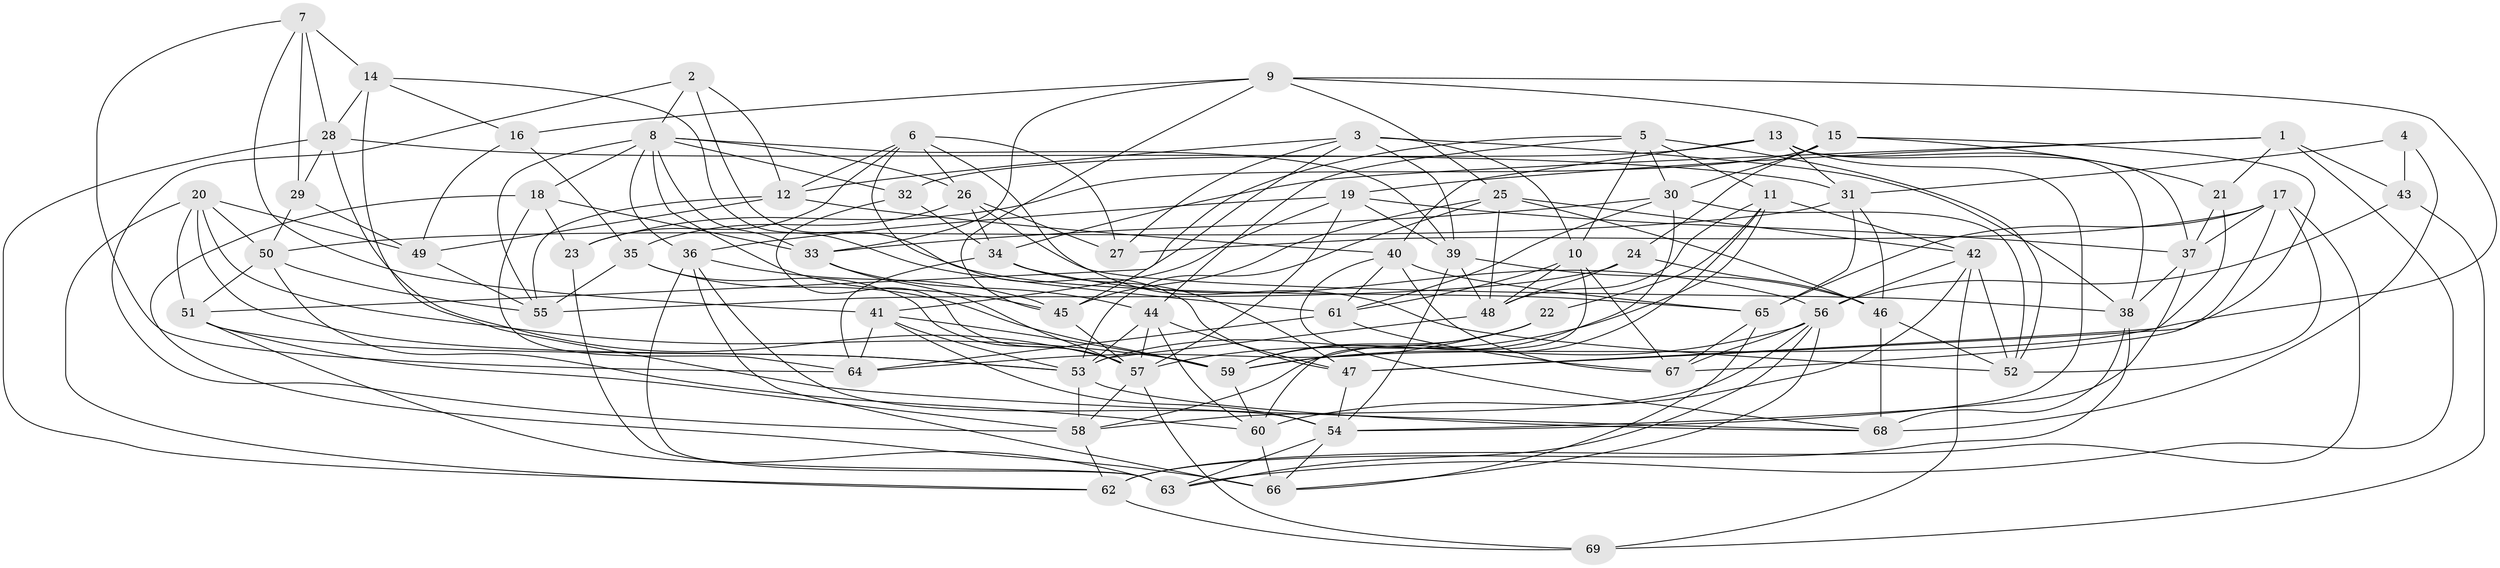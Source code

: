 // original degree distribution, {4: 1.0}
// Generated by graph-tools (version 1.1) at 2025/26/03/09/25 03:26:55]
// undirected, 69 vertices, 200 edges
graph export_dot {
graph [start="1"]
  node [color=gray90,style=filled];
  1;
  2;
  3;
  4;
  5;
  6;
  7;
  8;
  9;
  10;
  11;
  12;
  13;
  14;
  15;
  16;
  17;
  18;
  19;
  20;
  21;
  22;
  23;
  24;
  25;
  26;
  27;
  28;
  29;
  30;
  31;
  32;
  33;
  34;
  35;
  36;
  37;
  38;
  39;
  40;
  41;
  42;
  43;
  44;
  45;
  46;
  47;
  48;
  49;
  50;
  51;
  52;
  53;
  54;
  55;
  56;
  57;
  58;
  59;
  60;
  61;
  62;
  63;
  64;
  65;
  66;
  67;
  68;
  69;
  1 -- 19 [weight=1.0];
  1 -- 21 [weight=1.0];
  1 -- 34 [weight=1.0];
  1 -- 43 [weight=2.0];
  1 -- 63 [weight=1.0];
  2 -- 8 [weight=1.0];
  2 -- 12 [weight=1.0];
  2 -- 58 [weight=1.0];
  2 -- 65 [weight=1.0];
  3 -- 10 [weight=1.0];
  3 -- 12 [weight=1.0];
  3 -- 27 [weight=1.0];
  3 -- 38 [weight=1.0];
  3 -- 39 [weight=1.0];
  3 -- 45 [weight=1.0];
  4 -- 31 [weight=1.0];
  4 -- 43 [weight=2.0];
  4 -- 68 [weight=1.0];
  5 -- 10 [weight=1.0];
  5 -- 11 [weight=1.0];
  5 -- 30 [weight=1.0];
  5 -- 44 [weight=1.0];
  5 -- 51 [weight=1.0];
  5 -- 52 [weight=1.0];
  6 -- 12 [weight=1.0];
  6 -- 23 [weight=1.0];
  6 -- 26 [weight=1.0];
  6 -- 27 [weight=1.0];
  6 -- 47 [weight=1.0];
  6 -- 52 [weight=1.0];
  7 -- 14 [weight=2.0];
  7 -- 28 [weight=1.0];
  7 -- 29 [weight=1.0];
  7 -- 41 [weight=1.0];
  7 -- 64 [weight=1.0];
  8 -- 18 [weight=2.0];
  8 -- 26 [weight=1.0];
  8 -- 32 [weight=1.0];
  8 -- 33 [weight=1.0];
  8 -- 36 [weight=1.0];
  8 -- 39 [weight=1.0];
  8 -- 45 [weight=1.0];
  8 -- 55 [weight=1.0];
  9 -- 15 [weight=1.0];
  9 -- 16 [weight=1.0];
  9 -- 25 [weight=1.0];
  9 -- 33 [weight=1.0];
  9 -- 45 [weight=1.0];
  9 -- 59 [weight=1.0];
  10 -- 48 [weight=1.0];
  10 -- 60 [weight=1.0];
  10 -- 61 [weight=1.0];
  10 -- 67 [weight=1.0];
  11 -- 22 [weight=1.0];
  11 -- 42 [weight=1.0];
  11 -- 48 [weight=1.0];
  11 -- 57 [weight=1.0];
  11 -- 58 [weight=1.0];
  12 -- 40 [weight=1.0];
  12 -- 49 [weight=1.0];
  12 -- 55 [weight=1.0];
  13 -- 31 [weight=1.0];
  13 -- 32 [weight=1.0];
  13 -- 37 [weight=1.0];
  13 -- 38 [weight=1.0];
  13 -- 40 [weight=1.0];
  13 -- 54 [weight=1.0];
  14 -- 16 [weight=1.0];
  14 -- 28 [weight=1.0];
  14 -- 61 [weight=1.0];
  14 -- 68 [weight=1.0];
  15 -- 21 [weight=1.0];
  15 -- 23 [weight=1.0];
  15 -- 24 [weight=1.0];
  15 -- 30 [weight=1.0];
  15 -- 47 [weight=1.0];
  16 -- 35 [weight=1.0];
  16 -- 49 [weight=1.0];
  17 -- 27 [weight=1.0];
  17 -- 37 [weight=1.0];
  17 -- 52 [weight=1.0];
  17 -- 62 [weight=1.0];
  17 -- 65 [weight=1.0];
  17 -- 67 [weight=1.0];
  18 -- 23 [weight=1.0];
  18 -- 33 [weight=1.0];
  18 -- 64 [weight=1.0];
  18 -- 66 [weight=1.0];
  19 -- 36 [weight=1.0];
  19 -- 37 [weight=1.0];
  19 -- 39 [weight=1.0];
  19 -- 41 [weight=1.0];
  19 -- 57 [weight=1.0];
  20 -- 49 [weight=1.0];
  20 -- 50 [weight=1.0];
  20 -- 51 [weight=1.0];
  20 -- 53 [weight=1.0];
  20 -- 59 [weight=1.0];
  20 -- 62 [weight=1.0];
  21 -- 37 [weight=1.0];
  21 -- 47 [weight=1.0];
  22 -- 53 [weight=1.0];
  22 -- 59 [weight=1.0];
  22 -- 64 [weight=1.0];
  23 -- 63 [weight=1.0];
  24 -- 46 [weight=1.0];
  24 -- 48 [weight=1.0];
  24 -- 55 [weight=1.0];
  25 -- 42 [weight=1.0];
  25 -- 45 [weight=1.0];
  25 -- 46 [weight=1.0];
  25 -- 48 [weight=1.0];
  25 -- 53 [weight=1.0];
  26 -- 27 [weight=1.0];
  26 -- 34 [weight=1.0];
  26 -- 35 [weight=1.0];
  26 -- 38 [weight=1.0];
  28 -- 29 [weight=1.0];
  28 -- 31 [weight=1.0];
  28 -- 57 [weight=1.0];
  28 -- 62 [weight=1.0];
  29 -- 49 [weight=1.0];
  29 -- 50 [weight=1.0];
  30 -- 33 [weight=1.0];
  30 -- 52 [weight=1.0];
  30 -- 59 [weight=1.0];
  30 -- 61 [weight=1.0];
  31 -- 46 [weight=1.0];
  31 -- 50 [weight=1.0];
  31 -- 65 [weight=1.0];
  32 -- 34 [weight=1.0];
  32 -- 57 [weight=1.0];
  33 -- 44 [weight=1.0];
  33 -- 57 [weight=1.0];
  34 -- 47 [weight=1.0];
  34 -- 56 [weight=1.0];
  34 -- 64 [weight=1.0];
  35 -- 55 [weight=2.0];
  35 -- 57 [weight=1.0];
  35 -- 59 [weight=1.0];
  36 -- 45 [weight=1.0];
  36 -- 54 [weight=1.0];
  36 -- 63 [weight=1.0];
  36 -- 66 [weight=1.0];
  37 -- 38 [weight=1.0];
  37 -- 54 [weight=1.0];
  38 -- 62 [weight=1.0];
  38 -- 68 [weight=1.0];
  39 -- 46 [weight=1.0];
  39 -- 48 [weight=1.0];
  39 -- 54 [weight=1.0];
  40 -- 61 [weight=1.0];
  40 -- 65 [weight=1.0];
  40 -- 67 [weight=1.0];
  40 -- 68 [weight=1.0];
  41 -- 53 [weight=1.0];
  41 -- 54 [weight=1.0];
  41 -- 59 [weight=1.0];
  41 -- 64 [weight=1.0];
  42 -- 52 [weight=1.0];
  42 -- 56 [weight=1.0];
  42 -- 60 [weight=1.0];
  42 -- 69 [weight=1.0];
  43 -- 56 [weight=1.0];
  43 -- 69 [weight=1.0];
  44 -- 47 [weight=1.0];
  44 -- 53 [weight=1.0];
  44 -- 57 [weight=1.0];
  44 -- 60 [weight=1.0];
  45 -- 57 [weight=1.0];
  46 -- 52 [weight=1.0];
  46 -- 68 [weight=1.0];
  47 -- 54 [weight=1.0];
  48 -- 53 [weight=1.0];
  49 -- 55 [weight=2.0];
  50 -- 51 [weight=1.0];
  50 -- 55 [weight=1.0];
  50 -- 60 [weight=1.0];
  51 -- 53 [weight=1.0];
  51 -- 58 [weight=1.0];
  51 -- 63 [weight=1.0];
  53 -- 58 [weight=2.0];
  53 -- 68 [weight=1.0];
  54 -- 63 [weight=1.0];
  54 -- 66 [weight=1.0];
  56 -- 58 [weight=1.0];
  56 -- 59 [weight=1.0];
  56 -- 63 [weight=1.0];
  56 -- 66 [weight=1.0];
  56 -- 67 [weight=1.0];
  57 -- 58 [weight=1.0];
  57 -- 69 [weight=1.0];
  58 -- 62 [weight=1.0];
  59 -- 60 [weight=1.0];
  60 -- 66 [weight=1.0];
  61 -- 64 [weight=1.0];
  61 -- 67 [weight=1.0];
  62 -- 69 [weight=1.0];
  65 -- 66 [weight=1.0];
  65 -- 67 [weight=1.0];
}

